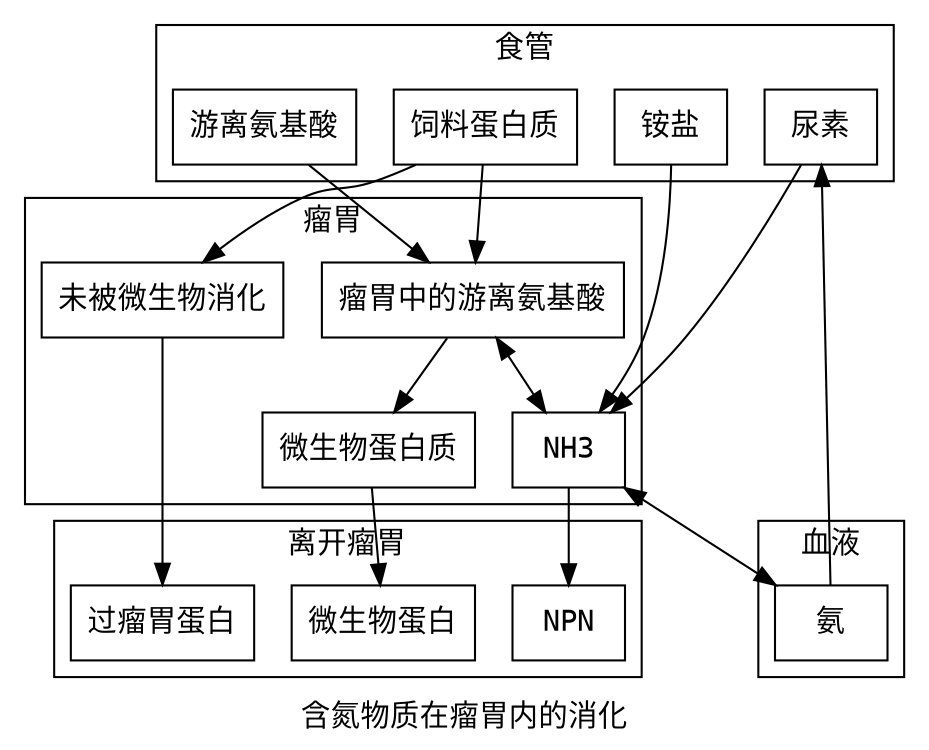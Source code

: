 digraph ProteinDigest {
    label = <含氮物质在瘤胃内的消化>;
    node[fontname = "Consolas"];
    edge[fontname = "Consolas", fontsize = 8];

    // 食管
    subgraph cluster_0 {
        node[shape = box];

        饲料蛋白质;
        铵盐;
        游离氨基酸;
        尿素;

        label = "食管";
    };

    // 瘤胃
    subgraph cluster_1 {
        node[shape = box];

        未被微生物消化;
        瘤胃中的游离氨基酸 -> 微生物蛋白质;
        瘤胃中的游离氨基酸 -> NH3[dir = both];

        label = "瘤胃";
    };

    subgraph cluster_2 {
        node[shape = box];

        氨;

        label = "血液";
    };

    // 胃、肠道
    subgraph cluster_3 {
        node[shape = box];

        过瘤胃蛋白;
        微生物蛋白;
        NPN;

        label = "离开瘤胃";
    };

    饲料蛋白质 -> 未被微生物消化 -> 过瘤胃蛋白;
    饲料蛋白质 -> 瘤胃中的游离氨基酸;
    NH3 -> NPN;
    微生物蛋白质 -> 微生物蛋白;
    铵盐 -> NH3;
    尿素 -> NH3;
    游离氨基酸 -> 瘤胃中的游离氨基酸;
    氨 -> 尿素;
    NH3 -> 氨[dir = both];
}